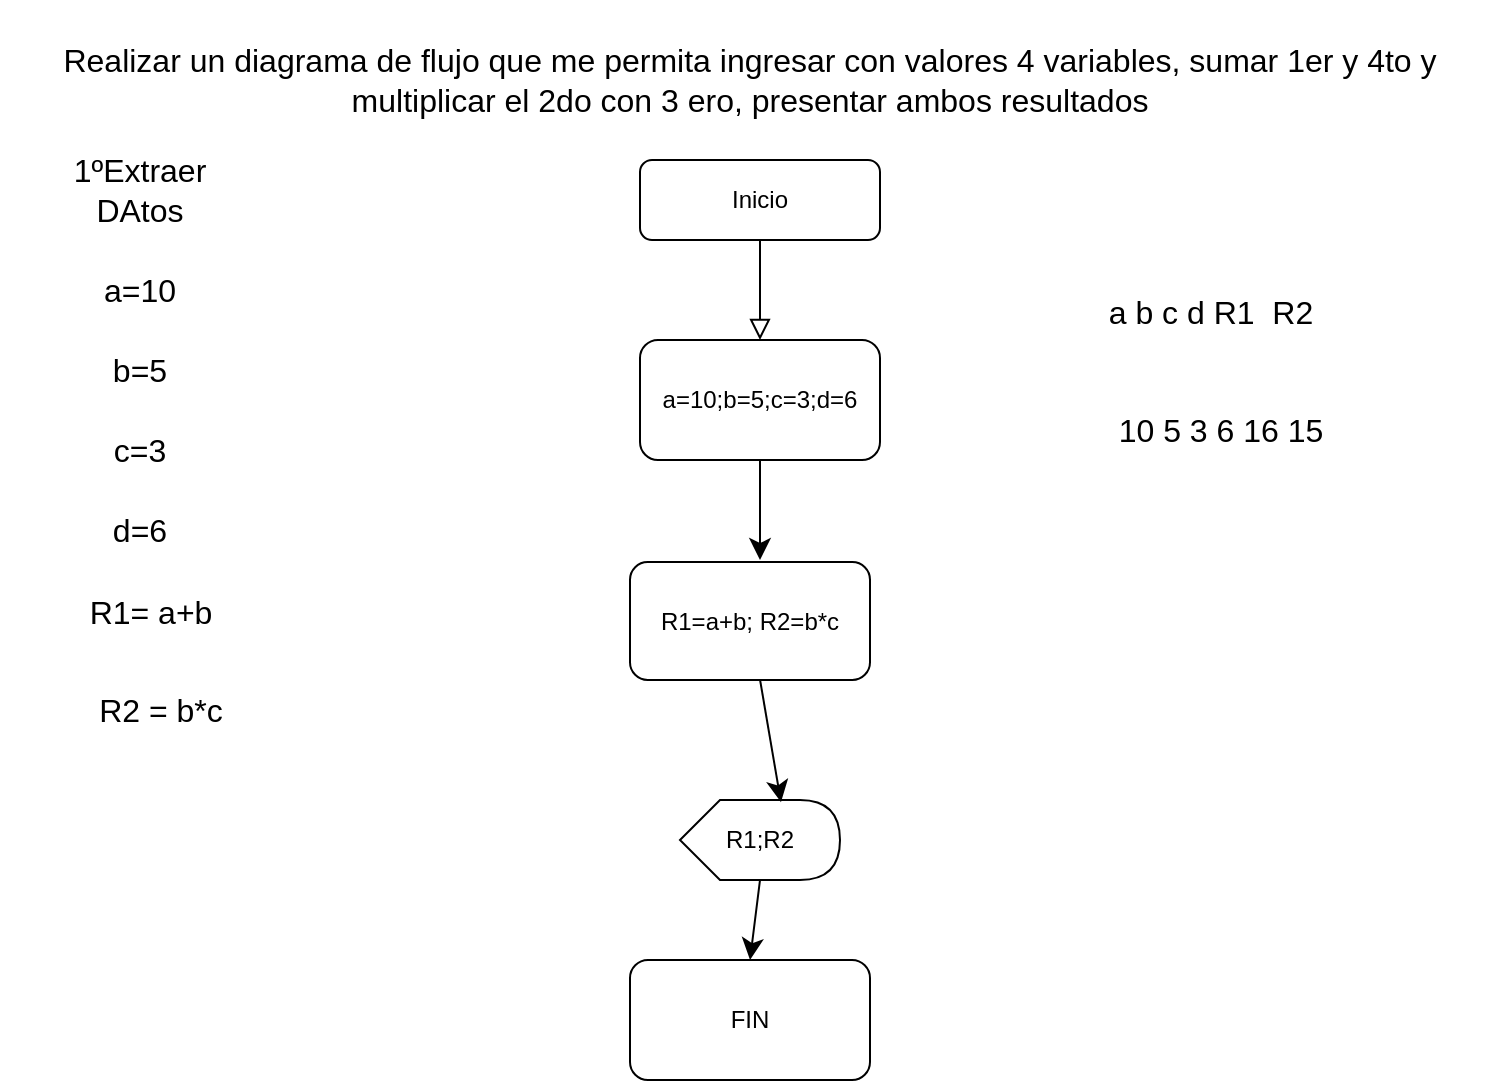 <mxfile version="24.2.0" type="github">
  <diagram id="C5RBs43oDa-KdzZeNtuy" name="Page-1">
    <mxGraphModel dx="657" dy="563" grid="1" gridSize="10" guides="1" tooltips="1" connect="1" arrows="1" fold="1" page="1" pageScale="1" pageWidth="827" pageHeight="1169" math="0" shadow="0">
      <root>
        <mxCell id="WIyWlLk6GJQsqaUBKTNV-0" />
        <mxCell id="WIyWlLk6GJQsqaUBKTNV-1" parent="WIyWlLk6GJQsqaUBKTNV-0" />
        <mxCell id="WIyWlLk6GJQsqaUBKTNV-2" value="" style="rounded=0;html=1;jettySize=auto;orthogonalLoop=1;fontSize=11;endArrow=block;endFill=0;endSize=8;strokeWidth=1;shadow=0;labelBackgroundColor=none;edgeStyle=orthogonalEdgeStyle;" parent="WIyWlLk6GJQsqaUBKTNV-1" source="WIyWlLk6GJQsqaUBKTNV-3" edge="1">
          <mxGeometry relative="1" as="geometry">
            <mxPoint x="380" y="170" as="targetPoint" />
          </mxGeometry>
        </mxCell>
        <mxCell id="WIyWlLk6GJQsqaUBKTNV-3" value="Inicio" style="rounded=1;whiteSpace=wrap;html=1;fontSize=12;glass=0;strokeWidth=1;shadow=0;" parent="WIyWlLk6GJQsqaUBKTNV-1" vertex="1">
          <mxGeometry x="320" y="80" width="120" height="40" as="geometry" />
        </mxCell>
        <mxCell id="EnidcBcxYoC8Jh8PGhaY-14" style="edgeStyle=none;curved=1;rounded=0;orthogonalLoop=1;jettySize=auto;html=1;fontSize=12;startSize=8;endSize=8;" edge="1" parent="WIyWlLk6GJQsqaUBKTNV-1" source="WIyWlLk6GJQsqaUBKTNV-7">
          <mxGeometry relative="1" as="geometry">
            <mxPoint x="380" y="280" as="targetPoint" />
          </mxGeometry>
        </mxCell>
        <mxCell id="WIyWlLk6GJQsqaUBKTNV-7" value="&lt;div style=&quot;text-align: justify;&quot;&gt;&lt;span style=&quot;background-color: initial;&quot;&gt;a=10;b=5;c=3;d=6&lt;/span&gt;&lt;/div&gt;" style="rounded=1;whiteSpace=wrap;html=1;fontSize=12;glass=0;strokeWidth=1;shadow=0;" parent="WIyWlLk6GJQsqaUBKTNV-1" vertex="1">
          <mxGeometry x="320" y="170" width="120" height="60" as="geometry" />
        </mxCell>
        <mxCell id="WIyWlLk6GJQsqaUBKTNV-12" value="R1=a+b; R2=b*c" style="rounded=1;whiteSpace=wrap;html=1;fontSize=12;glass=0;strokeWidth=1;shadow=0;" parent="WIyWlLk6GJQsqaUBKTNV-1" vertex="1">
          <mxGeometry x="315" y="281" width="120" height="59" as="geometry" />
        </mxCell>
        <mxCell id="EnidcBcxYoC8Jh8PGhaY-2" value="Realizar un diagrama de flujo que me permita ingresar con valores 4 variables, sumar 1er y 4to y multiplicar el 2do con 3 ero, presentar ambos resultados" style="text;strokeColor=none;fillColor=none;html=1;align=center;verticalAlign=middle;whiteSpace=wrap;rounded=0;fontSize=16;" vertex="1" parent="WIyWlLk6GJQsqaUBKTNV-1">
          <mxGeometry width="750" height="80" as="geometry" />
        </mxCell>
        <mxCell id="EnidcBcxYoC8Jh8PGhaY-4" value="1ºExtraer DAtos" style="text;strokeColor=none;fillColor=none;html=1;align=center;verticalAlign=middle;whiteSpace=wrap;rounded=0;fontSize=16;" vertex="1" parent="WIyWlLk6GJQsqaUBKTNV-1">
          <mxGeometry x="40" y="80" width="60" height="30" as="geometry" />
        </mxCell>
        <mxCell id="EnidcBcxYoC8Jh8PGhaY-5" value="a=10" style="text;strokeColor=none;fillColor=none;html=1;align=center;verticalAlign=middle;whiteSpace=wrap;rounded=0;fontSize=16;" vertex="1" parent="WIyWlLk6GJQsqaUBKTNV-1">
          <mxGeometry x="40" y="130" width="60" height="30" as="geometry" />
        </mxCell>
        <mxCell id="EnidcBcxYoC8Jh8PGhaY-6" value="c=3" style="text;strokeColor=none;fillColor=none;html=1;align=center;verticalAlign=middle;whiteSpace=wrap;rounded=0;fontSize=16;" vertex="1" parent="WIyWlLk6GJQsqaUBKTNV-1">
          <mxGeometry x="40" y="210" width="60" height="30" as="geometry" />
        </mxCell>
        <mxCell id="EnidcBcxYoC8Jh8PGhaY-7" value="b=5" style="text;strokeColor=none;fillColor=none;html=1;align=center;verticalAlign=middle;whiteSpace=wrap;rounded=0;fontSize=16;" vertex="1" parent="WIyWlLk6GJQsqaUBKTNV-1">
          <mxGeometry x="40" y="170" width="60" height="30" as="geometry" />
        </mxCell>
        <mxCell id="EnidcBcxYoC8Jh8PGhaY-8" value="d=6" style="text;strokeColor=none;fillColor=none;html=1;align=center;verticalAlign=middle;whiteSpace=wrap;rounded=0;fontSize=16;" vertex="1" parent="WIyWlLk6GJQsqaUBKTNV-1">
          <mxGeometry x="40" y="250" width="60" height="30" as="geometry" />
        </mxCell>
        <mxCell id="EnidcBcxYoC8Jh8PGhaY-10" value="R1= a+b" style="text;html=1;align=center;verticalAlign=middle;resizable=0;points=[];autosize=1;strokeColor=none;fillColor=none;fontSize=16;" vertex="1" parent="WIyWlLk6GJQsqaUBKTNV-1">
          <mxGeometry x="35" y="291" width="80" height="30" as="geometry" />
        </mxCell>
        <mxCell id="EnidcBcxYoC8Jh8PGhaY-11" value="R2 = b*c" style="text;html=1;align=center;verticalAlign=middle;resizable=0;points=[];autosize=1;strokeColor=none;fillColor=none;fontSize=16;" vertex="1" parent="WIyWlLk6GJQsqaUBKTNV-1">
          <mxGeometry x="40" y="340" width="80" height="30" as="geometry" />
        </mxCell>
        <mxCell id="EnidcBcxYoC8Jh8PGhaY-21" style="edgeStyle=none;curved=1;rounded=0;orthogonalLoop=1;jettySize=auto;html=1;exitX=0;exitY=0;exitDx=40;exitDy=40;exitPerimeter=0;entryX=0.5;entryY=0;entryDx=0;entryDy=0;fontSize=12;startSize=8;endSize=8;" edge="1" parent="WIyWlLk6GJQsqaUBKTNV-1" source="EnidcBcxYoC8Jh8PGhaY-15" target="EnidcBcxYoC8Jh8PGhaY-20">
          <mxGeometry relative="1" as="geometry" />
        </mxCell>
        <mxCell id="EnidcBcxYoC8Jh8PGhaY-15" value="R1;R2" style="shape=display;whiteSpace=wrap;html=1;" vertex="1" parent="WIyWlLk6GJQsqaUBKTNV-1">
          <mxGeometry x="340" y="400" width="80" height="40" as="geometry" />
        </mxCell>
        <mxCell id="EnidcBcxYoC8Jh8PGhaY-16" style="edgeStyle=none;curved=1;rounded=0;orthogonalLoop=1;jettySize=auto;html=1;entryX=0.631;entryY=0.027;entryDx=0;entryDy=0;entryPerimeter=0;fontSize=12;startSize=8;endSize=8;" edge="1" parent="WIyWlLk6GJQsqaUBKTNV-1" source="WIyWlLk6GJQsqaUBKTNV-12" target="EnidcBcxYoC8Jh8PGhaY-15">
          <mxGeometry relative="1" as="geometry" />
        </mxCell>
        <mxCell id="EnidcBcxYoC8Jh8PGhaY-20" value="FIN" style="rounded=1;whiteSpace=wrap;html=1;" vertex="1" parent="WIyWlLk6GJQsqaUBKTNV-1">
          <mxGeometry x="315" y="480" width="120" height="60" as="geometry" />
        </mxCell>
        <mxCell id="EnidcBcxYoC8Jh8PGhaY-22" value="a b c d R1&amp;nbsp; R2" style="text;html=1;align=center;verticalAlign=middle;resizable=0;points=[];autosize=1;strokeColor=none;fillColor=none;fontSize=16;" vertex="1" parent="WIyWlLk6GJQsqaUBKTNV-1">
          <mxGeometry x="545" y="141" width="120" height="30" as="geometry" />
        </mxCell>
        <mxCell id="EnidcBcxYoC8Jh8PGhaY-23" value="10 5 3 6 16 15" style="text;html=1;align=center;verticalAlign=middle;resizable=0;points=[];autosize=1;strokeColor=none;fillColor=none;fontSize=16;" vertex="1" parent="WIyWlLk6GJQsqaUBKTNV-1">
          <mxGeometry x="545" y="200" width="130" height="30" as="geometry" />
        </mxCell>
      </root>
    </mxGraphModel>
  </diagram>
</mxfile>
